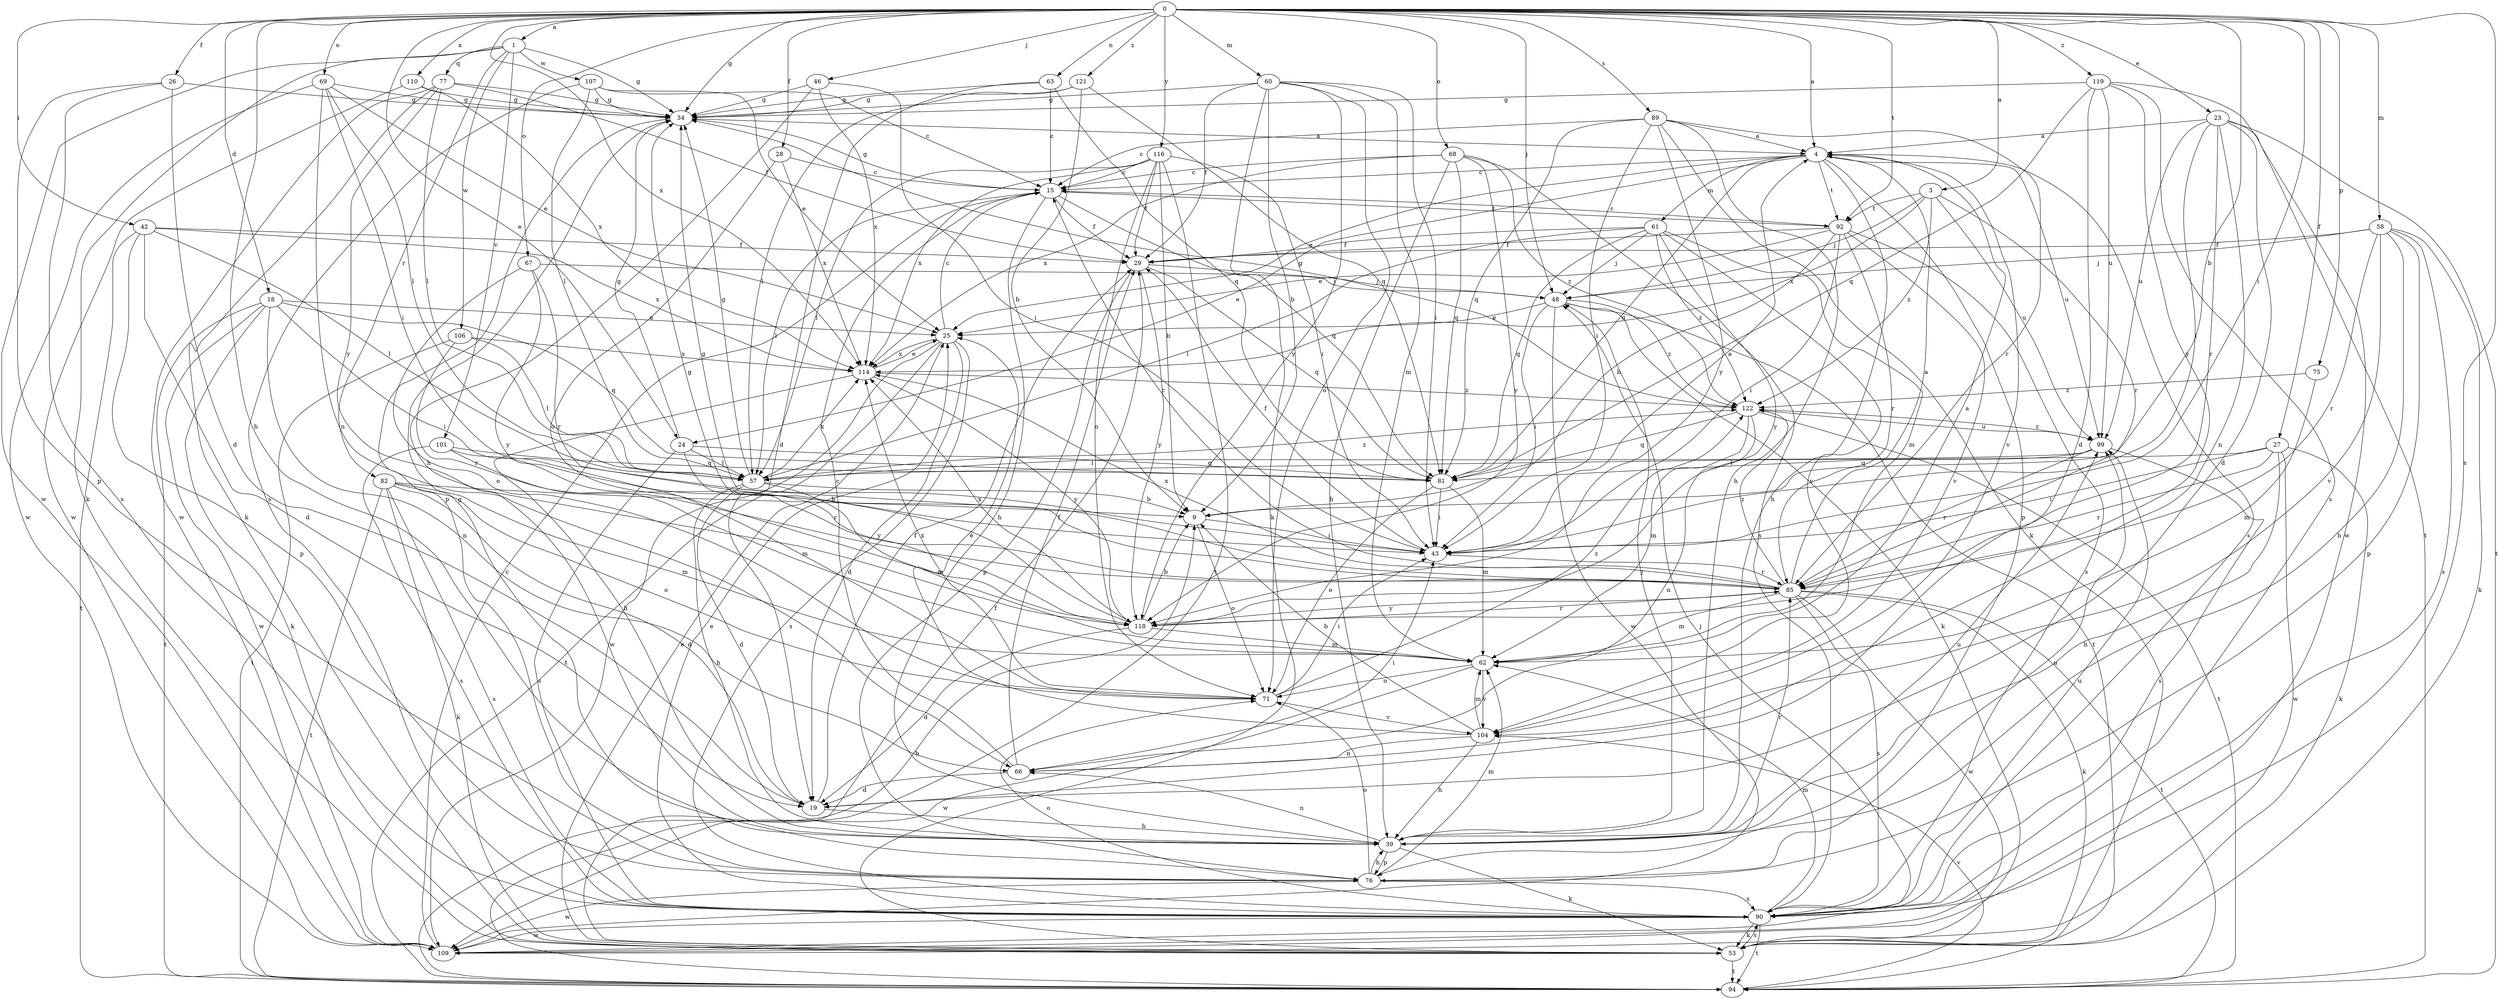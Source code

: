strict digraph  {
0;
1;
3;
4;
9;
15;
18;
19;
23;
24;
25;
26;
27;
28;
29;
34;
39;
42;
43;
46;
48;
53;
57;
58;
60;
61;
62;
63;
66;
67;
68;
69;
71;
75;
76;
77;
81;
82;
85;
89;
90;
92;
94;
99;
101;
104;
106;
107;
109;
110;
114;
116;
118;
119;
121;
122;
0 -> 1  [label=a];
0 -> 3  [label=a];
0 -> 4  [label=a];
0 -> 9  [label=b];
0 -> 18  [label=d];
0 -> 23  [label=e];
0 -> 24  [label=e];
0 -> 26  [label=f];
0 -> 27  [label=f];
0 -> 28  [label=f];
0 -> 34  [label=g];
0 -> 39  [label=h];
0 -> 42  [label=i];
0 -> 43  [label=i];
0 -> 46  [label=j];
0 -> 48  [label=j];
0 -> 58  [label=m];
0 -> 60  [label=m];
0 -> 63  [label=n];
0 -> 67  [label=o];
0 -> 68  [label=o];
0 -> 69  [label=o];
0 -> 75  [label=p];
0 -> 89  [label=s];
0 -> 90  [label=s];
0 -> 92  [label=t];
0 -> 110  [label=x];
0 -> 114  [label=x];
0 -> 116  [label=y];
0 -> 119  [label=z];
0 -> 121  [label=z];
1 -> 34  [label=g];
1 -> 53  [label=k];
1 -> 77  [label=q];
1 -> 82  [label=r];
1 -> 101  [label=v];
1 -> 106  [label=w];
1 -> 107  [label=w];
1 -> 109  [label=w];
3 -> 48  [label=j];
3 -> 85  [label=r];
3 -> 92  [label=t];
3 -> 99  [label=u];
3 -> 114  [label=x];
3 -> 122  [label=z];
4 -> 15  [label=c];
4 -> 24  [label=e];
4 -> 25  [label=e];
4 -> 39  [label=h];
4 -> 61  [label=m];
4 -> 76  [label=p];
4 -> 81  [label=q];
4 -> 90  [label=s];
4 -> 92  [label=t];
4 -> 99  [label=u];
4 -> 104  [label=v];
9 -> 43  [label=i];
9 -> 71  [label=o];
15 -> 29  [label=f];
15 -> 34  [label=g];
15 -> 39  [label=h];
15 -> 57  [label=l];
15 -> 81  [label=q];
15 -> 92  [label=t];
18 -> 25  [label=e];
18 -> 43  [label=i];
18 -> 53  [label=k];
18 -> 66  [label=n];
18 -> 81  [label=q];
18 -> 94  [label=t];
18 -> 109  [label=w];
19 -> 29  [label=f];
19 -> 39  [label=h];
23 -> 4  [label=a];
23 -> 19  [label=d];
23 -> 43  [label=i];
23 -> 66  [label=n];
23 -> 85  [label=r];
23 -> 94  [label=t];
23 -> 99  [label=u];
23 -> 109  [label=w];
24 -> 34  [label=g];
24 -> 57  [label=l];
24 -> 81  [label=q];
24 -> 90  [label=s];
24 -> 118  [label=y];
25 -> 15  [label=c];
25 -> 19  [label=d];
25 -> 90  [label=s];
25 -> 94  [label=t];
25 -> 109  [label=w];
25 -> 114  [label=x];
26 -> 19  [label=d];
26 -> 34  [label=g];
26 -> 76  [label=p];
26 -> 90  [label=s];
27 -> 39  [label=h];
27 -> 43  [label=i];
27 -> 53  [label=k];
27 -> 57  [label=l];
27 -> 85  [label=r];
27 -> 109  [label=w];
28 -> 15  [label=c];
28 -> 71  [label=o];
28 -> 114  [label=x];
29 -> 48  [label=j];
29 -> 76  [label=p];
29 -> 81  [label=q];
29 -> 118  [label=y];
34 -> 4  [label=a];
34 -> 76  [label=p];
39 -> 48  [label=j];
39 -> 53  [label=k];
39 -> 66  [label=n];
39 -> 76  [label=p];
39 -> 85  [label=r];
39 -> 99  [label=u];
42 -> 19  [label=d];
42 -> 29  [label=f];
42 -> 57  [label=l];
42 -> 76  [label=p];
42 -> 94  [label=t];
42 -> 114  [label=x];
43 -> 4  [label=a];
43 -> 29  [label=f];
43 -> 85  [label=r];
46 -> 34  [label=g];
46 -> 39  [label=h];
46 -> 43  [label=i];
46 -> 114  [label=x];
48 -> 25  [label=e];
48 -> 43  [label=i];
48 -> 53  [label=k];
48 -> 94  [label=t];
48 -> 109  [label=w];
48 -> 122  [label=z];
53 -> 25  [label=e];
53 -> 29  [label=f];
53 -> 90  [label=s];
53 -> 94  [label=t];
57 -> 9  [label=b];
57 -> 19  [label=d];
57 -> 34  [label=g];
57 -> 39  [label=h];
57 -> 62  [label=m];
57 -> 114  [label=x];
57 -> 122  [label=z];
58 -> 29  [label=f];
58 -> 39  [label=h];
58 -> 48  [label=j];
58 -> 53  [label=k];
58 -> 76  [label=p];
58 -> 85  [label=r];
58 -> 90  [label=s];
58 -> 104  [label=v];
60 -> 9  [label=b];
60 -> 29  [label=f];
60 -> 34  [label=g];
60 -> 43  [label=i];
60 -> 53  [label=k];
60 -> 62  [label=m];
60 -> 71  [label=o];
60 -> 118  [label=y];
61 -> 29  [label=f];
61 -> 48  [label=j];
61 -> 57  [label=l];
61 -> 62  [label=m];
61 -> 81  [label=q];
61 -> 104  [label=v];
61 -> 118  [label=y];
61 -> 122  [label=z];
62 -> 4  [label=a];
62 -> 71  [label=o];
62 -> 104  [label=v];
62 -> 109  [label=w];
63 -> 15  [label=c];
63 -> 19  [label=d];
63 -> 34  [label=g];
63 -> 81  [label=q];
66 -> 15  [label=c];
66 -> 19  [label=d];
66 -> 29  [label=f];
66 -> 43  [label=i];
67 -> 48  [label=j];
67 -> 71  [label=o];
67 -> 85  [label=r];
67 -> 118  [label=y];
68 -> 15  [label=c];
68 -> 39  [label=h];
68 -> 81  [label=q];
68 -> 90  [label=s];
68 -> 114  [label=x];
68 -> 118  [label=y];
68 -> 122  [label=z];
69 -> 25  [label=e];
69 -> 34  [label=g];
69 -> 43  [label=i];
69 -> 57  [label=l];
69 -> 66  [label=n];
69 -> 109  [label=w];
71 -> 43  [label=i];
71 -> 104  [label=v];
71 -> 114  [label=x];
71 -> 122  [label=z];
75 -> 62  [label=m];
75 -> 122  [label=z];
76 -> 34  [label=g];
76 -> 39  [label=h];
76 -> 62  [label=m];
76 -> 71  [label=o];
76 -> 90  [label=s];
76 -> 99  [label=u];
76 -> 109  [label=w];
77 -> 29  [label=f];
77 -> 34  [label=g];
77 -> 53  [label=k];
77 -> 57  [label=l];
77 -> 109  [label=w];
77 -> 118  [label=y];
81 -> 43  [label=i];
81 -> 62  [label=m];
81 -> 71  [label=o];
82 -> 9  [label=b];
82 -> 19  [label=d];
82 -> 53  [label=k];
82 -> 62  [label=m];
82 -> 71  [label=o];
82 -> 90  [label=s];
82 -> 94  [label=t];
85 -> 4  [label=a];
85 -> 15  [label=c];
85 -> 34  [label=g];
85 -> 53  [label=k];
85 -> 62  [label=m];
85 -> 90  [label=s];
85 -> 94  [label=t];
85 -> 109  [label=w];
85 -> 114  [label=x];
85 -> 118  [label=y];
85 -> 122  [label=z];
89 -> 4  [label=a];
89 -> 15  [label=c];
89 -> 39  [label=h];
89 -> 43  [label=i];
89 -> 53  [label=k];
89 -> 81  [label=q];
89 -> 85  [label=r];
89 -> 118  [label=y];
90 -> 25  [label=e];
90 -> 53  [label=k];
90 -> 62  [label=m];
90 -> 71  [label=o];
90 -> 94  [label=t];
90 -> 99  [label=u];
90 -> 109  [label=w];
92 -> 9  [label=b];
92 -> 15  [label=c];
92 -> 25  [label=e];
92 -> 29  [label=f];
92 -> 43  [label=i];
92 -> 85  [label=r];
92 -> 90  [label=s];
92 -> 104  [label=v];
94 -> 9  [label=b];
94 -> 104  [label=v];
99 -> 57  [label=l];
99 -> 81  [label=q];
99 -> 85  [label=r];
99 -> 90  [label=s];
99 -> 122  [label=z];
101 -> 62  [label=m];
101 -> 81  [label=q];
101 -> 85  [label=r];
101 -> 90  [label=s];
104 -> 9  [label=b];
104 -> 25  [label=e];
104 -> 39  [label=h];
104 -> 62  [label=m];
104 -> 66  [label=n];
106 -> 57  [label=l];
106 -> 85  [label=r];
106 -> 94  [label=t];
106 -> 114  [label=x];
107 -> 15  [label=c];
107 -> 25  [label=e];
107 -> 34  [label=g];
107 -> 57  [label=l];
107 -> 90  [label=s];
109 -> 15  [label=c];
109 -> 48  [label=j];
110 -> 34  [label=g];
110 -> 109  [label=w];
110 -> 114  [label=x];
114 -> 25  [label=e];
114 -> 39  [label=h];
114 -> 118  [label=y];
114 -> 122  [label=z];
116 -> 9  [label=b];
116 -> 15  [label=c];
116 -> 29  [label=f];
116 -> 43  [label=i];
116 -> 57  [label=l];
116 -> 71  [label=o];
116 -> 94  [label=t];
116 -> 114  [label=x];
118 -> 9  [label=b];
118 -> 19  [label=d];
118 -> 34  [label=g];
118 -> 62  [label=m];
118 -> 85  [label=r];
118 -> 114  [label=x];
119 -> 19  [label=d];
119 -> 34  [label=g];
119 -> 81  [label=q];
119 -> 90  [label=s];
119 -> 94  [label=t];
119 -> 99  [label=u];
119 -> 118  [label=y];
121 -> 9  [label=b];
121 -> 34  [label=g];
121 -> 57  [label=l];
121 -> 81  [label=q];
122 -> 34  [label=g];
122 -> 62  [label=m];
122 -> 66  [label=n];
122 -> 81  [label=q];
122 -> 94  [label=t];
122 -> 99  [label=u];
}
